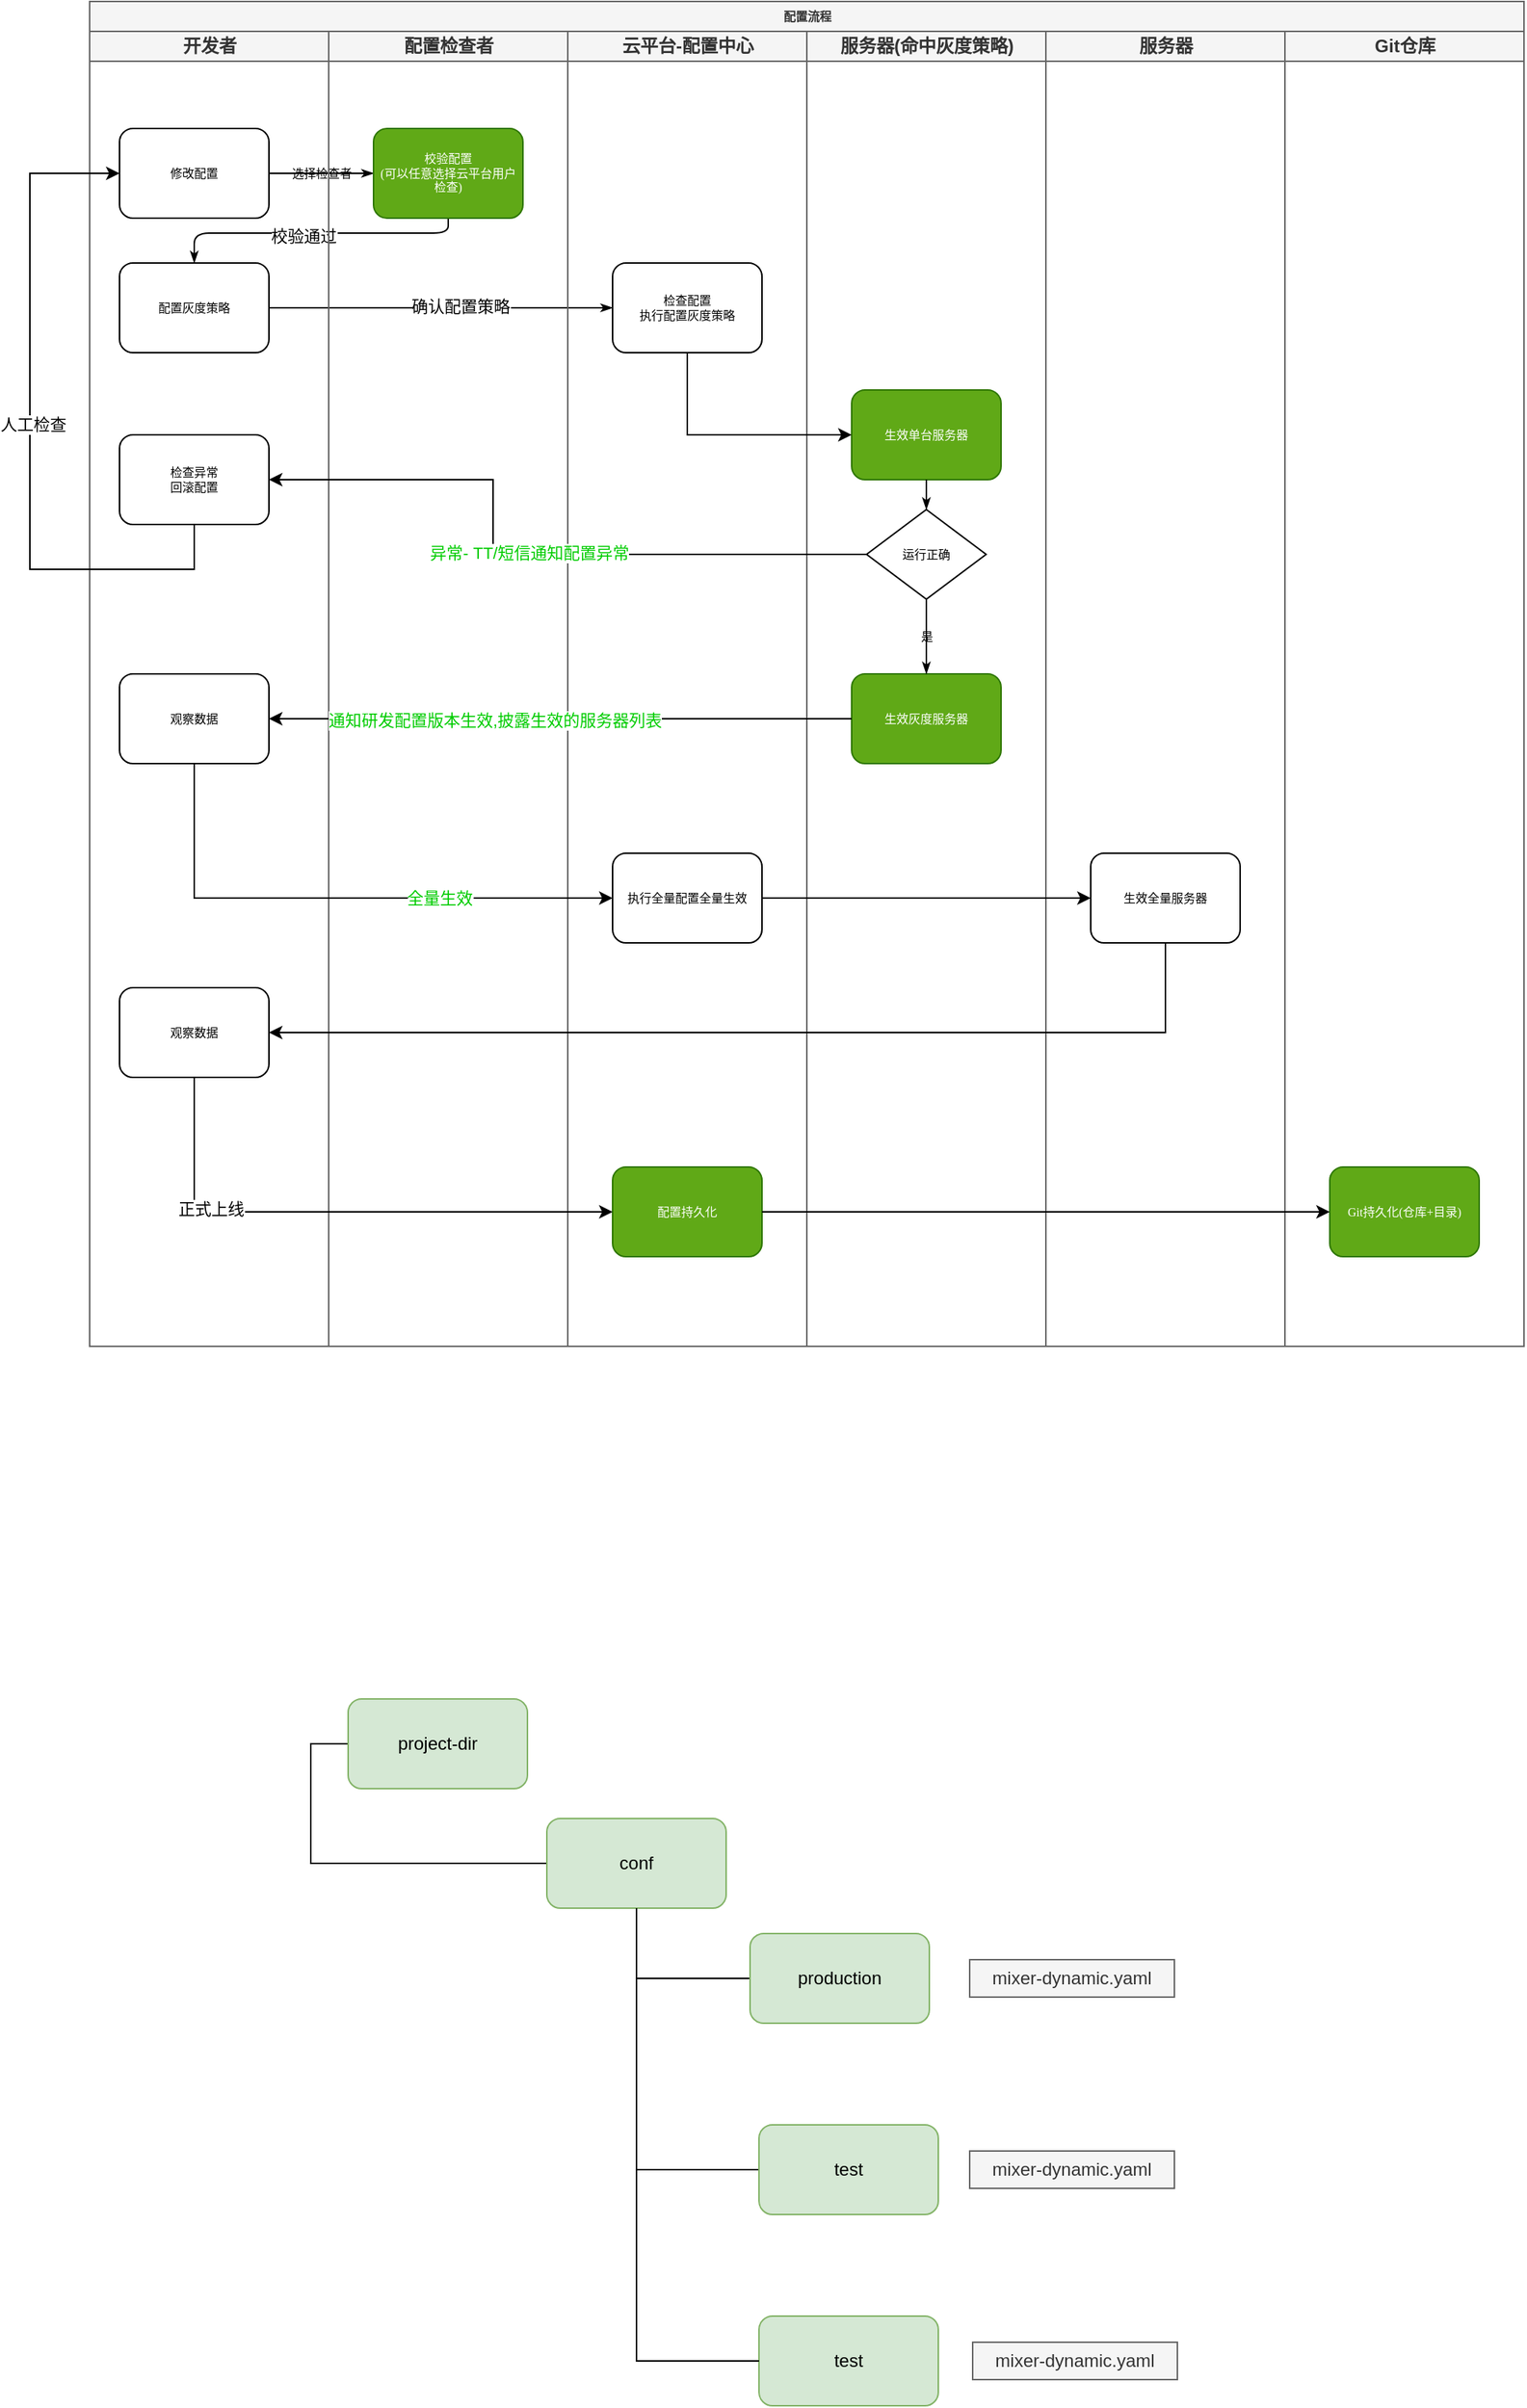 <mxfile version="17.1.3" type="github">
  <diagram name="Page-1" id="74e2e168-ea6b-b213-b513-2b3c1d86103e">
    <mxGraphModel dx="1422" dy="762" grid="0" gridSize="10" guides="1" tooltips="1" connect="1" arrows="1" fold="1" page="1" pageScale="1" pageWidth="1100" pageHeight="850" background="none" math="0" shadow="0">
      <root>
        <mxCell id="0" />
        <mxCell id="1" parent="0" />
        <mxCell id="77e6c97f196da883-1" value="配置流程" style="swimlane;html=1;childLayout=stackLayout;startSize=20;rounded=0;shadow=0;labelBackgroundColor=none;strokeWidth=1;fontFamily=Verdana;fontSize=8;align=center;fillColor=#f5f5f5;fontColor=#333333;strokeColor=#666666;" parent="1" vertex="1">
          <mxGeometry x="70" y="40" width="960" height="900" as="geometry" />
        </mxCell>
        <mxCell id="77e6c97f196da883-2" value="开发者" style="swimlane;html=1;startSize=20;fillColor=#f5f5f5;fontColor=#333333;strokeColor=#666666;" parent="77e6c97f196da883-1" vertex="1">
          <mxGeometry y="20" width="160" height="880" as="geometry" />
        </mxCell>
        <mxCell id="77e6c97f196da883-8" value="修改配置" style="rounded=1;whiteSpace=wrap;html=1;shadow=0;labelBackgroundColor=none;strokeWidth=1;fontFamily=Verdana;fontSize=8;align=center;" parent="77e6c97f196da883-2" vertex="1">
          <mxGeometry x="20" y="65" width="100" height="60" as="geometry" />
        </mxCell>
        <mxCell id="77e6c97f196da883-9" value="配置灰度策略" style="rounded=1;whiteSpace=wrap;html=1;shadow=0;labelBackgroundColor=none;strokeWidth=1;fontFamily=Verdana;fontSize=8;align=center;" parent="77e6c97f196da883-2" vertex="1">
          <mxGeometry x="20" y="155" width="100" height="60" as="geometry" />
        </mxCell>
        <mxCell id="HXN2SgdadtcGcGAbl6m7-10" style="edgeStyle=orthogonalEdgeStyle;rounded=0;orthogonalLoop=1;jettySize=auto;html=1;entryX=0;entryY=0.5;entryDx=0;entryDy=0;" parent="77e6c97f196da883-2" source="HXN2SgdadtcGcGAbl6m7-7" target="77e6c97f196da883-8" edge="1">
          <mxGeometry relative="1" as="geometry">
            <Array as="points">
              <mxPoint x="-40" y="360" />
              <mxPoint x="-40" y="95" />
            </Array>
          </mxGeometry>
        </mxCell>
        <mxCell id="HXN2SgdadtcGcGAbl6m7-11" value="人工检查" style="edgeLabel;html=1;align=center;verticalAlign=middle;resizable=0;points=[];" parent="HXN2SgdadtcGcGAbl6m7-10" vertex="1" connectable="0">
          <mxGeometry x="0.019" y="-2" relative="1" as="geometry">
            <mxPoint as="offset" />
          </mxGeometry>
        </mxCell>
        <mxCell id="HXN2SgdadtcGcGAbl6m7-7" value="检查异常&lt;br&gt;回滚配置" style="rounded=1;whiteSpace=wrap;html=1;shadow=0;labelBackgroundColor=none;strokeWidth=1;fontFamily=Verdana;fontSize=8;align=center;" parent="77e6c97f196da883-2" vertex="1">
          <mxGeometry x="20" y="270" width="100" height="60" as="geometry" />
        </mxCell>
        <mxCell id="HXN2SgdadtcGcGAbl6m7-15" value="观察数据" style="rounded=1;whiteSpace=wrap;html=1;shadow=0;labelBackgroundColor=none;strokeWidth=1;fontFamily=Verdana;fontSize=8;align=center;" parent="77e6c97f196da883-2" vertex="1">
          <mxGeometry x="20" y="430" width="100" height="60" as="geometry" />
        </mxCell>
        <mxCell id="HXN2SgdadtcGcGAbl6m7-23" value="观察数据" style="rounded=1;whiteSpace=wrap;html=1;shadow=0;labelBackgroundColor=none;strokeWidth=1;fontFamily=Verdana;fontSize=8;align=center;" parent="77e6c97f196da883-2" vertex="1">
          <mxGeometry x="20" y="640" width="100" height="60" as="geometry" />
        </mxCell>
        <mxCell id="77e6c97f196da883-26" value="选择检查者" style="edgeStyle=orthogonalEdgeStyle;rounded=1;html=1;labelBackgroundColor=none;startArrow=none;startFill=0;startSize=5;endArrow=classicThin;endFill=1;endSize=5;jettySize=auto;orthogonalLoop=1;strokeWidth=1;fontFamily=Verdana;fontSize=8" parent="77e6c97f196da883-1" source="77e6c97f196da883-8" target="77e6c97f196da883-11" edge="1">
          <mxGeometry relative="1" as="geometry" />
        </mxCell>
        <mxCell id="77e6c97f196da883-27" style="edgeStyle=orthogonalEdgeStyle;rounded=1;html=1;labelBackgroundColor=none;startArrow=none;startFill=0;startSize=5;endArrow=classicThin;endFill=1;endSize=5;jettySize=auto;orthogonalLoop=1;strokeWidth=1;fontFamily=Verdana;fontSize=8" parent="77e6c97f196da883-1" source="77e6c97f196da883-11" target="77e6c97f196da883-9" edge="1">
          <mxGeometry relative="1" as="geometry">
            <Array as="points">
              <mxPoint x="240" y="155" />
              <mxPoint x="70" y="155" />
            </Array>
          </mxGeometry>
        </mxCell>
        <mxCell id="HXN2SgdadtcGcGAbl6m7-1" value="校验通过" style="edgeLabel;html=1;align=center;verticalAlign=middle;resizable=0;points=[];" parent="77e6c97f196da883-27" vertex="1" connectable="0">
          <mxGeometry x="0.07" y="2" relative="1" as="geometry">
            <mxPoint as="offset" />
          </mxGeometry>
        </mxCell>
        <mxCell id="77e6c97f196da883-28" style="edgeStyle=orthogonalEdgeStyle;rounded=1;html=1;labelBackgroundColor=none;startArrow=none;startFill=0;startSize=5;endArrow=classicThin;endFill=1;endSize=5;jettySize=auto;orthogonalLoop=1;strokeWidth=1;fontFamily=Verdana;fontSize=8" parent="77e6c97f196da883-1" source="77e6c97f196da883-9" target="77e6c97f196da883-12" edge="1">
          <mxGeometry relative="1" as="geometry" />
        </mxCell>
        <mxCell id="HXN2SgdadtcGcGAbl6m7-2" value="确认配置策略" style="edgeLabel;html=1;align=center;verticalAlign=middle;resizable=0;points=[];" parent="77e6c97f196da883-28" vertex="1" connectable="0">
          <mxGeometry x="0.113" y="1" relative="1" as="geometry">
            <mxPoint as="offset" />
          </mxGeometry>
        </mxCell>
        <mxCell id="77e6c97f196da883-40" style="edgeStyle=orthogonalEdgeStyle;rounded=1;html=1;labelBackgroundColor=none;startArrow=none;startFill=0;startSize=5;endArrow=classicThin;endFill=1;endSize=5;jettySize=auto;orthogonalLoop=1;strokeWidth=1;fontFamily=Verdana;fontSize=8" parent="77e6c97f196da883-1" edge="1">
          <mxGeometry relative="1" as="geometry">
            <mxPoint x="830" y="690" as="targetPoint" />
          </mxGeometry>
        </mxCell>
        <mxCell id="77e6c97f196da883-3" value="配置检查者" style="swimlane;html=1;startSize=20;fillColor=#f5f5f5;fontColor=#333333;strokeColor=#666666;" parent="77e6c97f196da883-1" vertex="1">
          <mxGeometry x="160" y="20" width="160" height="880" as="geometry" />
        </mxCell>
        <mxCell id="77e6c97f196da883-11" value="校验配置&lt;br&gt;(可以任意选择云平台用户检查)" style="rounded=1;whiteSpace=wrap;html=1;shadow=0;labelBackgroundColor=none;strokeWidth=1;fontFamily=Verdana;fontSize=8;align=center;fillColor=#60a917;strokeColor=#2D7600;fontColor=#ffffff;" parent="77e6c97f196da883-3" vertex="1">
          <mxGeometry x="30" y="65" width="100" height="60" as="geometry" />
        </mxCell>
        <mxCell id="77e6c97f196da883-4" value="云平台-配置中心" style="swimlane;html=1;startSize=20;fillColor=#f5f5f5;fontColor=#333333;strokeColor=#666666;" parent="77e6c97f196da883-1" vertex="1">
          <mxGeometry x="320" y="20" width="160" height="880" as="geometry" />
        </mxCell>
        <mxCell id="77e6c97f196da883-12" value="检查配置&lt;br&gt;执行配置灰度策略" style="rounded=1;whiteSpace=wrap;html=1;shadow=0;labelBackgroundColor=none;strokeWidth=1;fontFamily=Verdana;fontSize=8;align=center;" parent="77e6c97f196da883-4" vertex="1">
          <mxGeometry x="30" y="155" width="100" height="60" as="geometry" />
        </mxCell>
        <mxCell id="HXN2SgdadtcGcGAbl6m7-17" value="执行全量配置全量生效" style="rounded=1;whiteSpace=wrap;html=1;shadow=0;labelBackgroundColor=none;strokeWidth=1;fontFamily=Verdana;fontSize=8;align=center;" parent="77e6c97f196da883-4" vertex="1">
          <mxGeometry x="30" y="550" width="100" height="60" as="geometry" />
        </mxCell>
        <mxCell id="HXN2SgdadtcGcGAbl6m7-33" value="配置持久化" style="rounded=1;whiteSpace=wrap;html=1;shadow=0;labelBackgroundColor=none;strokeWidth=1;fontFamily=Verdana;fontSize=8;align=center;fillColor=#60a917;strokeColor=#2D7600;fontColor=#ffffff;" parent="77e6c97f196da883-4" vertex="1">
          <mxGeometry x="30" y="760" width="100" height="60" as="geometry" />
        </mxCell>
        <mxCell id="77e6c97f196da883-5" value="服务器(命中灰度策略)" style="swimlane;html=1;startSize=20;fillColor=#f5f5f5;fontColor=#333333;strokeColor=#666666;" parent="77e6c97f196da883-1" vertex="1">
          <mxGeometry x="480" y="20" width="160" height="880" as="geometry" />
        </mxCell>
        <mxCell id="77e6c97f196da883-15" value="生效单台服务器" style="rounded=1;whiteSpace=wrap;html=1;shadow=0;labelBackgroundColor=none;strokeWidth=1;fontFamily=Verdana;fontSize=8;align=center;fillColor=#60a917;fontColor=#ffffff;strokeColor=#2D7600;" parent="77e6c97f196da883-5" vertex="1">
          <mxGeometry x="30" y="240" width="100" height="60" as="geometry" />
        </mxCell>
        <mxCell id="77e6c97f196da883-16" value="运行正确" style="rhombus;whiteSpace=wrap;html=1;rounded=0;shadow=0;labelBackgroundColor=none;strokeWidth=1;fontFamily=Verdana;fontSize=8;align=center;" parent="77e6c97f196da883-5" vertex="1">
          <mxGeometry x="40" y="320" width="80" height="60" as="geometry" />
        </mxCell>
        <mxCell id="77e6c97f196da883-17" value="生效灰度服务器" style="rounded=1;whiteSpace=wrap;html=1;shadow=0;labelBackgroundColor=none;strokeWidth=1;fontFamily=Verdana;fontSize=8;align=center;fillColor=#60a917;fontColor=#ffffff;strokeColor=#2D7600;" parent="77e6c97f196da883-5" vertex="1">
          <mxGeometry x="30" y="430" width="100" height="60" as="geometry" />
        </mxCell>
        <mxCell id="77e6c97f196da883-34" style="edgeStyle=orthogonalEdgeStyle;rounded=1;html=1;labelBackgroundColor=none;startArrow=none;startFill=0;startSize=5;endArrow=classicThin;endFill=1;endSize=5;jettySize=auto;orthogonalLoop=1;strokeColor=#000000;strokeWidth=1;fontFamily=Verdana;fontSize=8;fontColor=#000000;" parent="77e6c97f196da883-5" source="77e6c97f196da883-15" target="77e6c97f196da883-16" edge="1">
          <mxGeometry relative="1" as="geometry" />
        </mxCell>
        <mxCell id="77e6c97f196da883-35" value="是" style="edgeStyle=orthogonalEdgeStyle;rounded=1;html=1;labelBackgroundColor=none;startArrow=none;startFill=0;startSize=5;endArrow=classicThin;endFill=1;endSize=5;jettySize=auto;orthogonalLoop=1;strokeWidth=1;fontFamily=Verdana;fontSize=8" parent="77e6c97f196da883-5" source="77e6c97f196da883-16" target="77e6c97f196da883-17" edge="1">
          <mxGeometry relative="1" as="geometry" />
        </mxCell>
        <mxCell id="HXN2SgdadtcGcGAbl6m7-27" value="服务器" style="swimlane;html=1;startSize=20;fillColor=#f5f5f5;fontColor=#333333;strokeColor=#666666;" parent="77e6c97f196da883-1" vertex="1">
          <mxGeometry x="640" y="20" width="160" height="880" as="geometry" />
        </mxCell>
        <mxCell id="HXN2SgdadtcGcGAbl6m7-31" style="edgeStyle=orthogonalEdgeStyle;rounded=1;html=1;labelBackgroundColor=none;startArrow=none;startFill=0;startSize=5;endArrow=classicThin;endFill=1;endSize=5;jettySize=auto;orthogonalLoop=1;strokeColor=#000000;strokeWidth=1;fontFamily=Verdana;fontSize=8;fontColor=#000000;" parent="HXN2SgdadtcGcGAbl6m7-27" edge="1">
          <mxGeometry relative="1" as="geometry">
            <mxPoint x="80" y="300" as="sourcePoint" />
          </mxGeometry>
        </mxCell>
        <mxCell id="HXN2SgdadtcGcGAbl6m7-32" value="是" style="edgeStyle=orthogonalEdgeStyle;rounded=1;html=1;labelBackgroundColor=none;startArrow=none;startFill=0;startSize=5;endArrow=classicThin;endFill=1;endSize=5;jettySize=auto;orthogonalLoop=1;strokeWidth=1;fontFamily=Verdana;fontSize=8" parent="HXN2SgdadtcGcGAbl6m7-27" edge="1">
          <mxGeometry relative="1" as="geometry">
            <mxPoint x="80" y="380" as="sourcePoint" />
          </mxGeometry>
        </mxCell>
        <mxCell id="HXN2SgdadtcGcGAbl6m7-20" value="生效全量服务器" style="rounded=1;whiteSpace=wrap;html=1;shadow=0;labelBackgroundColor=none;strokeWidth=1;fontFamily=Verdana;fontSize=8;align=center;" parent="HXN2SgdadtcGcGAbl6m7-27" vertex="1">
          <mxGeometry x="30" y="550" width="100" height="60" as="geometry" />
        </mxCell>
        <mxCell id="77e6c97f196da883-6" value="服务器(未命中灰度策略)" style="swimlane;html=1;startSize=20;fillColor=#f5f5f5;fontColor=#333333;strokeColor=#666666;" parent="77e6c97f196da883-1" vertex="1">
          <mxGeometry x="800" y="20" width="160" height="880" as="geometry" />
        </mxCell>
        <mxCell id="HXN2SgdadtcGcGAbl6m7-4" style="edgeStyle=orthogonalEdgeStyle;rounded=0;orthogonalLoop=1;jettySize=auto;html=1;entryX=0;entryY=0.5;entryDx=0;entryDy=0;exitX=0.5;exitY=1;exitDx=0;exitDy=0;" parent="77e6c97f196da883-1" source="77e6c97f196da883-12" target="77e6c97f196da883-15" edge="1">
          <mxGeometry relative="1" as="geometry" />
        </mxCell>
        <mxCell id="HXN2SgdadtcGcGAbl6m7-5" style="edgeStyle=orthogonalEdgeStyle;rounded=0;orthogonalLoop=1;jettySize=auto;html=1;entryX=1;entryY=0.5;entryDx=0;entryDy=0;" parent="77e6c97f196da883-1" source="77e6c97f196da883-16" target="HXN2SgdadtcGcGAbl6m7-7" edge="1">
          <mxGeometry relative="1" as="geometry">
            <mxPoint x="240" y="340" as="targetPoint" />
            <Array as="points">
              <mxPoint x="270" y="370" />
              <mxPoint x="270" y="320" />
            </Array>
          </mxGeometry>
        </mxCell>
        <mxCell id="HXN2SgdadtcGcGAbl6m7-13" value="异常- TT/短信通知配置异常" style="edgeLabel;html=1;align=center;verticalAlign=middle;resizable=0;points=[];fontColor=#00CC00;" parent="HXN2SgdadtcGcGAbl6m7-5" vertex="1" connectable="0">
          <mxGeometry x="0.004" y="-1" relative="1" as="geometry">
            <mxPoint as="offset" />
          </mxGeometry>
        </mxCell>
        <mxCell id="HXN2SgdadtcGcGAbl6m7-18" style="edgeStyle=orthogonalEdgeStyle;rounded=0;orthogonalLoop=1;jettySize=auto;html=1;entryX=0;entryY=0.5;entryDx=0;entryDy=0;" parent="77e6c97f196da883-1" source="HXN2SgdadtcGcGAbl6m7-15" target="HXN2SgdadtcGcGAbl6m7-17" edge="1">
          <mxGeometry relative="1" as="geometry">
            <Array as="points">
              <mxPoint x="70" y="600" />
            </Array>
          </mxGeometry>
        </mxCell>
        <mxCell id="HXN2SgdadtcGcGAbl6m7-19" value="全量生效" style="edgeLabel;html=1;align=center;verticalAlign=middle;resizable=0;points=[];fontColor=#00CC00;" parent="HXN2SgdadtcGcGAbl6m7-18" vertex="1" connectable="0">
          <mxGeometry x="0.373" relative="1" as="geometry">
            <mxPoint as="offset" />
          </mxGeometry>
        </mxCell>
        <mxCell id="HXN2SgdadtcGcGAbl6m7-21" style="edgeStyle=orthogonalEdgeStyle;rounded=0;orthogonalLoop=1;jettySize=auto;html=1;" parent="77e6c97f196da883-1" source="HXN2SgdadtcGcGAbl6m7-17" target="HXN2SgdadtcGcGAbl6m7-20" edge="1">
          <mxGeometry relative="1" as="geometry" />
        </mxCell>
        <mxCell id="HXN2SgdadtcGcGAbl6m7-24" style="edgeStyle=orthogonalEdgeStyle;rounded=0;orthogonalLoop=1;jettySize=auto;html=1;" parent="77e6c97f196da883-1" source="HXN2SgdadtcGcGAbl6m7-20" edge="1">
          <mxGeometry relative="1" as="geometry">
            <mxPoint x="120" y="690" as="targetPoint" />
            <Array as="points">
              <mxPoint x="720" y="600" />
              <mxPoint x="720" y="690" />
              <mxPoint x="120" y="690" />
            </Array>
          </mxGeometry>
        </mxCell>
        <mxCell id="HXN2SgdadtcGcGAbl6m7-34" style="edgeStyle=orthogonalEdgeStyle;rounded=0;orthogonalLoop=1;jettySize=auto;html=1;entryX=0;entryY=0.5;entryDx=0;entryDy=0;fontColor=#00CC00;" parent="77e6c97f196da883-1" source="HXN2SgdadtcGcGAbl6m7-23" target="HXN2SgdadtcGcGAbl6m7-33" edge="1">
          <mxGeometry relative="1" as="geometry">
            <Array as="points">
              <mxPoint x="70" y="810" />
            </Array>
          </mxGeometry>
        </mxCell>
        <mxCell id="HXN2SgdadtcGcGAbl6m7-35" value="正式上线" style="edgeLabel;html=1;align=center;verticalAlign=middle;resizable=0;points=[];fontColor=#000000;" parent="HXN2SgdadtcGcGAbl6m7-34" vertex="1" connectable="0">
          <mxGeometry x="-0.457" y="2" relative="1" as="geometry">
            <mxPoint as="offset" />
          </mxGeometry>
        </mxCell>
        <mxCell id="HXN2SgdadtcGcGAbl6m7-14" style="edgeStyle=orthogonalEdgeStyle;rounded=0;orthogonalLoop=1;jettySize=auto;html=1;" parent="1" source="77e6c97f196da883-17" edge="1">
          <mxGeometry relative="1" as="geometry">
            <mxPoint x="190" y="520" as="targetPoint" />
          </mxGeometry>
        </mxCell>
        <mxCell id="HXN2SgdadtcGcGAbl6m7-16" value="通知研发配置版本生效,披露生效的服务器列表" style="edgeLabel;html=1;align=center;verticalAlign=middle;resizable=0;points=[];fontColor=#00CC00;" parent="HXN2SgdadtcGcGAbl6m7-14" vertex="1" connectable="0">
          <mxGeometry x="0.226" relative="1" as="geometry">
            <mxPoint as="offset" />
          </mxGeometry>
        </mxCell>
        <mxCell id="HXN2SgdadtcGcGAbl6m7-25" value="Git仓库" style="swimlane;html=1;startSize=20;fillColor=#f5f5f5;fontColor=#333333;strokeColor=#666666;" parent="1" vertex="1">
          <mxGeometry x="870" y="60" width="160" height="880" as="geometry" />
        </mxCell>
        <mxCell id="HXN2SgdadtcGcGAbl6m7-26" value="Git持久化(仓库+目录)" style="rounded=1;whiteSpace=wrap;html=1;shadow=0;labelBackgroundColor=none;strokeWidth=1;fontFamily=Verdana;fontSize=8;align=center;fillColor=#60a917;fontColor=#ffffff;strokeColor=#2D7600;" parent="HXN2SgdadtcGcGAbl6m7-25" vertex="1">
          <mxGeometry x="30" y="760" width="100" height="60" as="geometry" />
        </mxCell>
        <mxCell id="HXN2SgdadtcGcGAbl6m7-36" style="edgeStyle=orthogonalEdgeStyle;rounded=0;orthogonalLoop=1;jettySize=auto;html=1;fontColor=#000000;" parent="1" source="HXN2SgdadtcGcGAbl6m7-33" target="HXN2SgdadtcGcGAbl6m7-26" edge="1">
          <mxGeometry relative="1" as="geometry" />
        </mxCell>
        <mxCell id="XSK-Ej6Rtbx3pYxzNYwq-9" style="edgeStyle=orthogonalEdgeStyle;rounded=0;orthogonalLoop=1;jettySize=auto;html=1;entryX=0;entryY=0.5;entryDx=0;entryDy=0;endArrow=none;endFill=0;" edge="1" parent="1" source="XSK-Ej6Rtbx3pYxzNYwq-2" target="XSK-Ej6Rtbx3pYxzNYwq-3">
          <mxGeometry relative="1" as="geometry">
            <mxPoint x="296" y="1326" as="targetPoint" />
            <Array as="points">
              <mxPoint x="218" y="1206" />
              <mxPoint x="218" y="1286" />
            </Array>
          </mxGeometry>
        </mxCell>
        <mxCell id="XSK-Ej6Rtbx3pYxzNYwq-2" value="&lt;span&gt;project-dir&lt;/span&gt;" style="rounded=1;whiteSpace=wrap;html=1;fillColor=#d5e8d4;strokeColor=#82b366;" vertex="1" parent="1">
          <mxGeometry x="243" y="1176" width="120" height="60" as="geometry" />
        </mxCell>
        <mxCell id="XSK-Ej6Rtbx3pYxzNYwq-10" style="edgeStyle=orthogonalEdgeStyle;rounded=0;orthogonalLoop=1;jettySize=auto;html=1;entryX=0;entryY=0.5;entryDx=0;entryDy=0;endArrow=none;endFill=0;" edge="1" parent="1" source="XSK-Ej6Rtbx3pYxzNYwq-3" target="XSK-Ej6Rtbx3pYxzNYwq-4">
          <mxGeometry relative="1" as="geometry">
            <Array as="points">
              <mxPoint x="436" y="1363" />
            </Array>
          </mxGeometry>
        </mxCell>
        <mxCell id="XSK-Ej6Rtbx3pYxzNYwq-11" style="edgeStyle=orthogonalEdgeStyle;rounded=0;orthogonalLoop=1;jettySize=auto;html=1;entryX=0;entryY=0.5;entryDx=0;entryDy=0;endArrow=none;endFill=0;" edge="1" parent="1" source="XSK-Ej6Rtbx3pYxzNYwq-3" target="XSK-Ej6Rtbx3pYxzNYwq-5">
          <mxGeometry relative="1" as="geometry">
            <Array as="points">
              <mxPoint x="436" y="1491" />
            </Array>
          </mxGeometry>
        </mxCell>
        <mxCell id="XSK-Ej6Rtbx3pYxzNYwq-3" value="&lt;span&gt;conf&lt;/span&gt;" style="rounded=1;whiteSpace=wrap;html=1;fillColor=#d5e8d4;strokeColor=#82b366;" vertex="1" parent="1">
          <mxGeometry x="376" y="1256" width="120" height="60" as="geometry" />
        </mxCell>
        <mxCell id="XSK-Ej6Rtbx3pYxzNYwq-4" value="&lt;span&gt;production&lt;/span&gt;" style="rounded=1;whiteSpace=wrap;html=1;fillColor=#d5e8d4;strokeColor=#82b366;" vertex="1" parent="1">
          <mxGeometry x="512" y="1333" width="120" height="60" as="geometry" />
        </mxCell>
        <mxCell id="XSK-Ej6Rtbx3pYxzNYwq-5" value="&lt;span&gt;test&lt;/span&gt;" style="rounded=1;whiteSpace=wrap;html=1;fillColor=#d5e8d4;strokeColor=#82b366;" vertex="1" parent="1">
          <mxGeometry x="518" y="1461" width="120" height="60" as="geometry" />
        </mxCell>
        <mxCell id="XSK-Ej6Rtbx3pYxzNYwq-6" value="mixer-dynamic.yaml" style="rounded=0;whiteSpace=wrap;html=1;fillColor=#f5f5f5;fontColor=#333333;strokeColor=#666666;" vertex="1" parent="1">
          <mxGeometry x="659" y="1350.5" width="137" height="25" as="geometry" />
        </mxCell>
        <mxCell id="XSK-Ej6Rtbx3pYxzNYwq-7" value="mixer-dynamic.yaml" style="rounded=0;whiteSpace=wrap;html=1;fillColor=#f5f5f5;fontColor=#333333;strokeColor=#666666;" vertex="1" parent="1">
          <mxGeometry x="659" y="1478.5" width="137" height="25" as="geometry" />
        </mxCell>
        <mxCell id="XSK-Ej6Rtbx3pYxzNYwq-14" value="&lt;span&gt;test&lt;/span&gt;" style="rounded=1;whiteSpace=wrap;html=1;fillColor=#d5e8d4;strokeColor=#82b366;" vertex="1" parent="1">
          <mxGeometry x="518" y="1589" width="120" height="60" as="geometry" />
        </mxCell>
        <mxCell id="XSK-Ej6Rtbx3pYxzNYwq-15" value="mixer-dynamic.yaml" style="rounded=0;whiteSpace=wrap;html=1;fillColor=#f5f5f5;fontColor=#333333;strokeColor=#666666;" vertex="1" parent="1">
          <mxGeometry x="661" y="1606.5" width="137" height="25" as="geometry" />
        </mxCell>
        <mxCell id="XSK-Ej6Rtbx3pYxzNYwq-16" style="edgeStyle=orthogonalEdgeStyle;rounded=0;orthogonalLoop=1;jettySize=auto;html=1;entryX=0;entryY=0.5;entryDx=0;entryDy=0;endArrow=none;endFill=0;exitX=0.5;exitY=1;exitDx=0;exitDy=0;" edge="1" parent="1" source="XSK-Ej6Rtbx3pYxzNYwq-3" target="XSK-Ej6Rtbx3pYxzNYwq-14">
          <mxGeometry relative="1" as="geometry">
            <mxPoint x="446" y="1326" as="sourcePoint" />
            <mxPoint x="528" y="1501" as="targetPoint" />
            <Array as="points">
              <mxPoint x="436" y="1619" />
            </Array>
          </mxGeometry>
        </mxCell>
      </root>
    </mxGraphModel>
  </diagram>
</mxfile>
